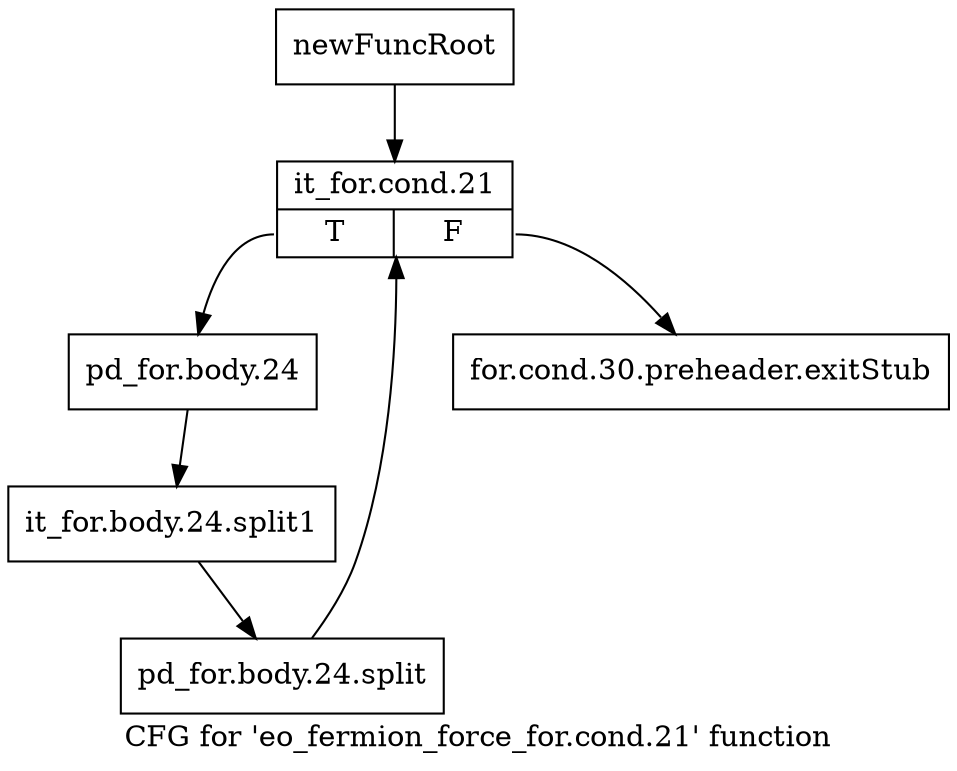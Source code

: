 digraph "CFG for 'eo_fermion_force_for.cond.21' function" {
	label="CFG for 'eo_fermion_force_for.cond.21' function";

	Node0x1a87fd0 [shape=record,label="{newFuncRoot}"];
	Node0x1a87fd0 -> Node0x1a95160;
	Node0x1a88020 [shape=record,label="{for.cond.30.preheader.exitStub}"];
	Node0x1a95160 [shape=record,label="{it_for.cond.21|{<s0>T|<s1>F}}"];
	Node0x1a95160:s0 -> Node0x1a951b0;
	Node0x1a95160:s1 -> Node0x1a88020;
	Node0x1a951b0 [shape=record,label="{pd_for.body.24}"];
	Node0x1a951b0 -> Node0x1c8f3a0;
	Node0x1c8f3a0 [shape=record,label="{it_for.body.24.split1}"];
	Node0x1c8f3a0 -> Node0x1c8d5d0;
	Node0x1c8d5d0 [shape=record,label="{pd_for.body.24.split}"];
	Node0x1c8d5d0 -> Node0x1a95160;
}
